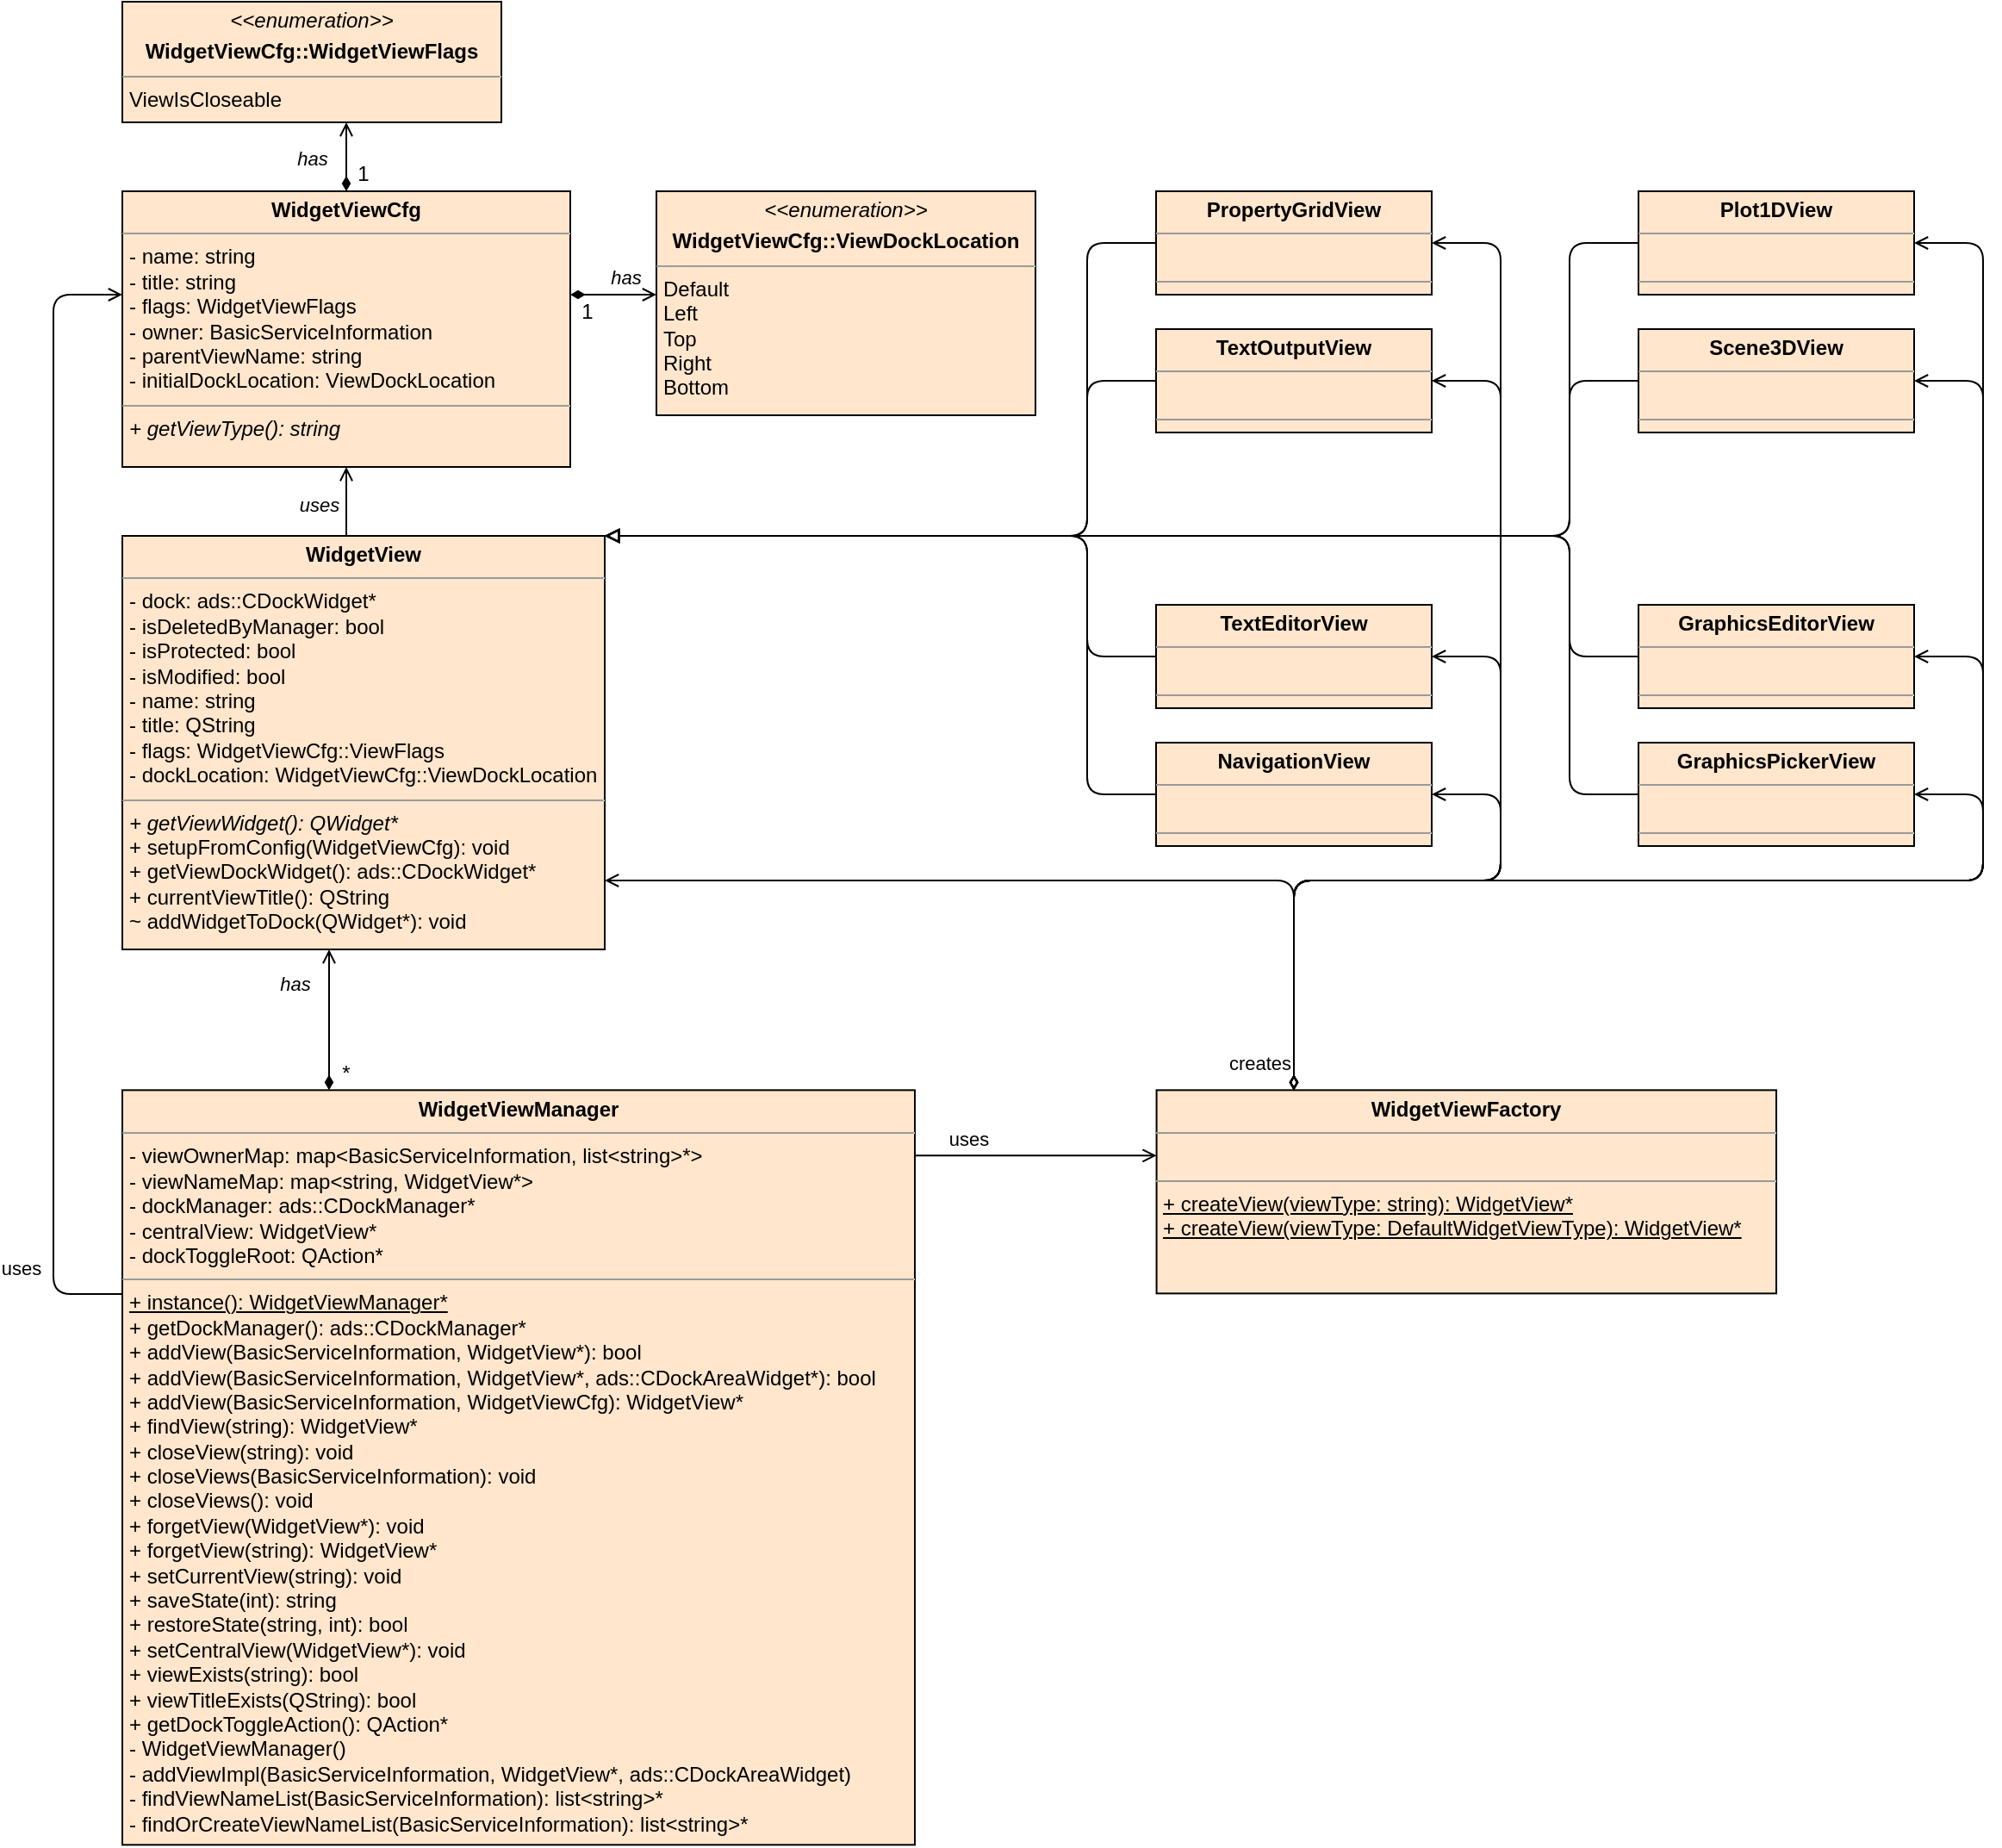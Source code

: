<mxfile version="24.1.0" type="device">
  <diagram name="Page-1" id="2mC3etrwyER9bLnaZQRU">
    <mxGraphModel dx="2462" dy="1003" grid="1" gridSize="10" guides="1" tooltips="1" connect="1" arrows="1" fold="1" page="1" pageScale="1" pageWidth="1654" pageHeight="1169" math="0" shadow="0">
      <root>
        <mxCell id="0" />
        <mxCell id="1" parent="0" />
        <mxCell id="TS5mTfJz-OEZbMOJgeyt-12" value="" style="edgeStyle=orthogonalEdgeStyle;rounded=0;orthogonalLoop=1;jettySize=auto;html=1;endArrow=open;endFill=0;" parent="1" source="TS5mTfJz-OEZbMOJgeyt-1" target="TS5mTfJz-OEZbMOJgeyt-3" edge="1">
          <mxGeometry relative="1" as="geometry">
            <Array as="points">
              <mxPoint x="250" y="390" />
              <mxPoint x="250" y="390" />
            </Array>
          </mxGeometry>
        </mxCell>
        <mxCell id="TS5mTfJz-OEZbMOJgeyt-1" value="&lt;p style=&quot;margin:0px;margin-top:4px;text-align:center;&quot;&gt;&lt;b&gt;WidgetView&lt;/b&gt;&lt;/p&gt;&lt;hr size=&quot;1&quot;&gt;&lt;p style=&quot;margin:0px;margin-left:4px;&quot;&gt;- dock: ads::CDockWidget*&lt;/p&gt;&lt;p style=&quot;margin:0px;margin-left:4px;&quot;&gt;- isDeletedByManager: bool&lt;/p&gt;&lt;p style=&quot;margin:0px;margin-left:4px;&quot;&gt;- isProtected: bool&lt;/p&gt;&lt;p style=&quot;margin:0px;margin-left:4px;&quot;&gt;- isModified: bool&lt;/p&gt;&lt;p style=&quot;margin:0px;margin-left:4px;&quot;&gt;- name: string&lt;/p&gt;&lt;p style=&quot;margin:0px;margin-left:4px;&quot;&gt;- title: QString&lt;/p&gt;&lt;p style=&quot;margin:0px;margin-left:4px;&quot;&gt;- flags: WidgetViewCfg::ViewFlags&lt;/p&gt;&lt;p style=&quot;margin:0px;margin-left:4px;&quot;&gt;- dockLocation: WidgetViewCfg::ViewDockLocation&lt;/p&gt;&lt;hr size=&quot;1&quot;&gt;&lt;p style=&quot;margin:0px;margin-left:4px;&quot;&gt;&lt;i&gt;+ getViewWidget(): QWidget*&lt;/i&gt;&lt;br&gt;&lt;/p&gt;&lt;p style=&quot;margin:0px;margin-left:4px;&quot;&gt;+ setupFromConfig(WidgetViewCfg): void&lt;/p&gt;&lt;p style=&quot;margin:0px;margin-left:4px;&quot;&gt;+ getViewDockWidget(): ads::CDockWidget*&lt;/p&gt;&lt;p style=&quot;margin:0px;margin-left:4px;&quot;&gt;+ currentViewTitle(): QString&lt;/p&gt;&lt;p style=&quot;margin:0px;margin-left:4px;&quot;&gt;~ addWidgetToDock(QWidget*): void&lt;/p&gt;" style="verticalAlign=top;align=left;overflow=fill;fontSize=12;fontFamily=Helvetica;html=1;fillColor=#ffe6cc;strokeColor=#000000;" parent="1" vertex="1">
          <mxGeometry x="120" y="400" width="280" height="240" as="geometry" />
        </mxCell>
        <mxCell id="TS5mTfJz-OEZbMOJgeyt-13" style="edgeStyle=orthogonalEdgeStyle;rounded=1;orthogonalLoop=1;jettySize=auto;html=1;endArrow=open;endFill=0;curved=0;" parent="1" source="TS5mTfJz-OEZbMOJgeyt-2" target="TS5mTfJz-OEZbMOJgeyt-3" edge="1">
          <mxGeometry relative="1" as="geometry">
            <Array as="points">
              <mxPoint x="80" y="840" />
              <mxPoint x="80" y="260" />
            </Array>
          </mxGeometry>
        </mxCell>
        <mxCell id="TS5mTfJz-OEZbMOJgeyt-17" value="uses" style="edgeLabel;html=1;align=center;verticalAlign=middle;resizable=0;points=[];" parent="TS5mTfJz-OEZbMOJgeyt-13" vertex="1" connectable="0">
          <mxGeometry x="-0.895" y="-3" relative="1" as="geometry">
            <mxPoint x="-25" y="-12" as="offset" />
          </mxGeometry>
        </mxCell>
        <mxCell id="TS5mTfJz-OEZbMOJgeyt-15" style="edgeStyle=orthogonalEdgeStyle;rounded=0;orthogonalLoop=1;jettySize=auto;html=1;endArrow=open;endFill=0;" parent="1" source="TS5mTfJz-OEZbMOJgeyt-2" target="TS5mTfJz-OEZbMOJgeyt-5" edge="1">
          <mxGeometry relative="1" as="geometry">
            <Array as="points">
              <mxPoint x="670" y="759.67" />
              <mxPoint x="670" y="759.67" />
            </Array>
          </mxGeometry>
        </mxCell>
        <mxCell id="TS5mTfJz-OEZbMOJgeyt-18" value="uses" style="edgeLabel;html=1;align=center;verticalAlign=middle;resizable=0;points=[];" parent="TS5mTfJz-OEZbMOJgeyt-15" vertex="1" connectable="0">
          <mxGeometry x="-0.009" y="-1" relative="1" as="geometry">
            <mxPoint x="-39" y="-11" as="offset" />
          </mxGeometry>
        </mxCell>
        <mxCell id="nYUU7jSi2qJ1a8LRSwoP-1" style="edgeStyle=orthogonalEdgeStyle;rounded=0;orthogonalLoop=1;jettySize=auto;html=1;endArrow=open;endFill=0;startArrow=diamondThin;startFill=1;" parent="1" source="TS5mTfJz-OEZbMOJgeyt-2" target="TS5mTfJz-OEZbMOJgeyt-1" edge="1">
          <mxGeometry relative="1" as="geometry">
            <Array as="points">
              <mxPoint x="240" y="690" />
              <mxPoint x="240" y="690" />
            </Array>
          </mxGeometry>
        </mxCell>
        <mxCell id="nYUU7jSi2qJ1a8LRSwoP-2" value="&lt;i&gt;has&lt;/i&gt;" style="edgeLabel;html=1;align=center;verticalAlign=middle;resizable=0;points=[];" parent="nYUU7jSi2qJ1a8LRSwoP-1" vertex="1" connectable="0">
          <mxGeometry x="-0.101" y="2" relative="1" as="geometry">
            <mxPoint x="-18" y="-25" as="offset" />
          </mxGeometry>
        </mxCell>
        <mxCell id="TS5mTfJz-OEZbMOJgeyt-2" value="&lt;p style=&quot;margin:0px;margin-top:4px;text-align:center;&quot;&gt;&lt;b&gt;WidgetViewManager&lt;/b&gt;&lt;/p&gt;&lt;hr size=&quot;1&quot;&gt;&lt;p style=&quot;margin:0px;margin-left:4px;&quot;&gt;- viewOwnerMap: map&amp;lt;BasicServiceInformation, list&amp;lt;string&amp;gt;*&amp;gt;&lt;/p&gt;&lt;p style=&quot;margin:0px;margin-left:4px;&quot;&gt;- viewNameMap: map&amp;lt;string, WidgetView*&amp;gt;&lt;/p&gt;&lt;p style=&quot;margin:0px;margin-left:4px;&quot;&gt;- dockManager: ads::CDockManager*&lt;/p&gt;&lt;p style=&quot;margin:0px;margin-left:4px;&quot;&gt;- centralView: WidgetView*&lt;/p&gt;&lt;p style=&quot;margin:0px;margin-left:4px;&quot;&gt;- dockToggleRoot: QAction*&lt;/p&gt;&lt;hr size=&quot;1&quot;&gt;&lt;p style=&quot;margin:0px;margin-left:4px;&quot;&gt;&lt;u&gt;+ instance(): WidgetViewManager*&lt;/u&gt;&lt;/p&gt;&lt;p style=&quot;margin:0px;margin-left:4px;&quot;&gt;+ getDockManager(): ads::CDockManager*&lt;/p&gt;&lt;p style=&quot;margin:0px;margin-left:4px;&quot;&gt;+ addView(BasicServiceInformation, WidgetView*): bool&lt;/p&gt;&lt;p style=&quot;margin:0px;margin-left:4px;&quot;&gt;+ addView(BasicServiceInformation, WidgetView*, ads::CDockAreaWidget*): bool&lt;/p&gt;&lt;p style=&quot;margin:0px;margin-left:4px;&quot;&gt;+ addView(BasicServiceInformation, WidgetViewCfg): WidgetView*&lt;/p&gt;&lt;p style=&quot;margin:0px;margin-left:4px;&quot;&gt;+ findView(string): WidgetView*&lt;/p&gt;&lt;p style=&quot;margin:0px;margin-left:4px;&quot;&gt;+ closeView(string): void&lt;/p&gt;&lt;p style=&quot;margin:0px;margin-left:4px;&quot;&gt;+ closeViews(BasicServiceInformation): void&lt;/p&gt;&lt;p style=&quot;margin:0px;margin-left:4px;&quot;&gt;+ closeViews(): void&lt;/p&gt;&lt;p style=&quot;margin:0px;margin-left:4px;&quot;&gt;+ forgetView(WidgetView*): void&lt;/p&gt;&lt;p style=&quot;margin:0px;margin-left:4px;&quot;&gt;+ forgetView(string): WidgetView*&lt;/p&gt;&lt;p style=&quot;margin:0px;margin-left:4px;&quot;&gt;+ setCurrentView(string): void&lt;/p&gt;&lt;p style=&quot;margin:0px;margin-left:4px;&quot;&gt;+ saveState(int): string&lt;/p&gt;&lt;p style=&quot;margin:0px;margin-left:4px;&quot;&gt;+ restoreState(string, int): bool&lt;/p&gt;&lt;p style=&quot;margin:0px;margin-left:4px;&quot;&gt;+ setCentralView(WidgetView*): void&lt;/p&gt;&lt;p style=&quot;margin:0px;margin-left:4px;&quot;&gt;+ viewExists(string): bool&lt;/p&gt;&lt;p style=&quot;margin:0px;margin-left:4px;&quot;&gt;+ viewTitleExists(QString): bool&lt;/p&gt;&lt;p style=&quot;margin:0px;margin-left:4px;&quot;&gt;+ getDockToggleAction(): QAction*&lt;/p&gt;&lt;p style=&quot;margin:0px;margin-left:4px;&quot;&gt;- WidgetViewManager()&lt;/p&gt;&lt;p style=&quot;margin:0px;margin-left:4px;&quot;&gt;- addViewImpl(BasicServiceInformation, WidgetView*, ads::CDockAreaWidget)&lt;/p&gt;&lt;p style=&quot;margin:0px;margin-left:4px;&quot;&gt;- findViewNameList(BasicServiceInformation): list&amp;lt;string&amp;gt;*&lt;/p&gt;&lt;p style=&quot;margin:0px;margin-left:4px;&quot;&gt;- findOrCreateViewNameList(BasicServiceInformation): list&amp;lt;string&amp;gt;*&lt;/p&gt;&lt;p style=&quot;margin:0px;margin-left:4px;&quot;&gt;&lt;br&gt;&lt;/p&gt;" style="verticalAlign=top;align=left;overflow=fill;fontSize=12;fontFamily=Helvetica;html=1;fillColor=#ffe6cc;strokeColor=#000000;" parent="1" vertex="1">
          <mxGeometry x="120" y="721.67" width="460" height="438" as="geometry" />
        </mxCell>
        <mxCell id="TS5mTfJz-OEZbMOJgeyt-7" style="edgeStyle=orthogonalEdgeStyle;rounded=0;orthogonalLoop=1;jettySize=auto;html=1;endArrow=open;endFill=0;startArrow=diamondThin;startFill=1;" parent="1" source="TS5mTfJz-OEZbMOJgeyt-3" target="TS5mTfJz-OEZbMOJgeyt-6" edge="1">
          <mxGeometry relative="1" as="geometry">
            <Array as="points">
              <mxPoint x="230" y="240" />
            </Array>
          </mxGeometry>
        </mxCell>
        <mxCell id="TS5mTfJz-OEZbMOJgeyt-8" value="has" style="edgeLabel;html=1;align=center;verticalAlign=middle;resizable=0;points=[];fontStyle=2" parent="TS5mTfJz-OEZbMOJgeyt-7" vertex="1" connectable="0">
          <mxGeometry x="-0.067" y="-1" relative="1" as="geometry">
            <mxPoint x="-21" y="-1" as="offset" />
          </mxGeometry>
        </mxCell>
        <mxCell id="TS5mTfJz-OEZbMOJgeyt-50" style="edgeStyle=orthogonalEdgeStyle;rounded=0;orthogonalLoop=1;jettySize=auto;html=1;endArrow=open;endFill=0;startArrow=diamondThin;startFill=1;" parent="1" source="TS5mTfJz-OEZbMOJgeyt-3" target="TS5mTfJz-OEZbMOJgeyt-49" edge="1">
          <mxGeometry relative="1" as="geometry">
            <Array as="points">
              <mxPoint x="420" y="260" />
              <mxPoint x="420" y="260" />
            </Array>
          </mxGeometry>
        </mxCell>
        <mxCell id="TS5mTfJz-OEZbMOJgeyt-52" value="has" style="edgeLabel;html=1;align=center;verticalAlign=middle;resizable=0;points=[];fontStyle=2" parent="TS5mTfJz-OEZbMOJgeyt-50" vertex="1" connectable="0">
          <mxGeometry x="0.264" y="2" relative="1" as="geometry">
            <mxPoint y="-8" as="offset" />
          </mxGeometry>
        </mxCell>
        <mxCell id="TS5mTfJz-OEZbMOJgeyt-3" value="&lt;p style=&quot;margin:0px;margin-top:4px;text-align:center;&quot;&gt;&lt;b&gt;WidgetViewCfg&lt;/b&gt;&lt;/p&gt;&lt;hr size=&quot;1&quot;&gt;&lt;p style=&quot;margin:0px;margin-left:4px;&quot;&gt;- name: string&lt;/p&gt;&lt;p style=&quot;margin:0px;margin-left:4px;&quot;&gt;- title: string&lt;/p&gt;&lt;p style=&quot;margin:0px;margin-left:4px;&quot;&gt;- flags: WidgetViewFlags&lt;/p&gt;&lt;p style=&quot;margin:0px;margin-left:4px;&quot;&gt;- owner: BasicServiceInformation&lt;/p&gt;&lt;p style=&quot;margin:0px;margin-left:4px;&quot;&gt;- parentViewName: string&lt;/p&gt;&lt;p style=&quot;margin:0px;margin-left:4px;&quot;&gt;- initialDockLocation: ViewDockLocation&lt;/p&gt;&lt;hr size=&quot;1&quot;&gt;&lt;p style=&quot;margin:0px;margin-left:4px;&quot;&gt;&lt;i&gt;+ getViewType(): string&lt;/i&gt;&lt;/p&gt;" style="verticalAlign=top;align=left;overflow=fill;fontSize=12;fontFamily=Helvetica;html=1;fillColor=#ffe6cc;strokeColor=#000000;" parent="1" vertex="1">
          <mxGeometry x="120" y="200" width="260" height="160" as="geometry" />
        </mxCell>
        <mxCell id="TS5mTfJz-OEZbMOJgeyt-19" style="edgeStyle=orthogonalEdgeStyle;rounded=1;orthogonalLoop=1;jettySize=auto;html=1;endArrow=open;endFill=0;curved=0;startArrow=diamondThin;startFill=0;" parent="1" source="TS5mTfJz-OEZbMOJgeyt-5" target="TS5mTfJz-OEZbMOJgeyt-1" edge="1">
          <mxGeometry relative="1" as="geometry">
            <Array as="points">
              <mxPoint x="800" y="600" />
              <mxPoint x="250" y="600" />
            </Array>
          </mxGeometry>
        </mxCell>
        <mxCell id="TS5mTfJz-OEZbMOJgeyt-20" value="creates" style="edgeLabel;html=1;align=center;verticalAlign=middle;resizable=0;points=[];" parent="TS5mTfJz-OEZbMOJgeyt-19" vertex="1" connectable="0">
          <mxGeometry x="-0.893" y="1" relative="1" as="geometry">
            <mxPoint x="-19" y="12" as="offset" />
          </mxGeometry>
        </mxCell>
        <mxCell id="TS5mTfJz-OEZbMOJgeyt-33" style="edgeStyle=orthogonalEdgeStyle;rounded=1;orthogonalLoop=1;jettySize=auto;html=1;curved=0;endArrow=open;endFill=0;startArrow=diamondThin;startFill=0;" parent="1" source="TS5mTfJz-OEZbMOJgeyt-5" target="TS5mTfJz-OEZbMOJgeyt-21" edge="1">
          <mxGeometry relative="1" as="geometry">
            <Array as="points">
              <mxPoint x="800" y="600" />
              <mxPoint x="920" y="600" />
              <mxPoint x="920" y="230" />
            </Array>
          </mxGeometry>
        </mxCell>
        <mxCell id="TS5mTfJz-OEZbMOJgeyt-34" style="edgeStyle=orthogonalEdgeStyle;rounded=1;orthogonalLoop=1;jettySize=auto;html=1;curved=0;endArrow=open;endFill=0;startArrow=diamondThin;startFill=0;" parent="1" source="TS5mTfJz-OEZbMOJgeyt-5" target="TS5mTfJz-OEZbMOJgeyt-26" edge="1">
          <mxGeometry relative="1" as="geometry">
            <Array as="points">
              <mxPoint x="800" y="600" />
              <mxPoint x="920" y="600" />
              <mxPoint x="920" y="310" />
            </Array>
          </mxGeometry>
        </mxCell>
        <mxCell id="TS5mTfJz-OEZbMOJgeyt-35" style="edgeStyle=orthogonalEdgeStyle;rounded=1;orthogonalLoop=1;jettySize=auto;html=1;curved=0;endArrow=open;endFill=0;startArrow=diamondThin;startFill=0;" parent="1" source="TS5mTfJz-OEZbMOJgeyt-5" target="TS5mTfJz-OEZbMOJgeyt-25" edge="1">
          <mxGeometry relative="1" as="geometry">
            <Array as="points">
              <mxPoint x="800" y="600" />
              <mxPoint x="920" y="600" />
              <mxPoint x="920" y="470" />
            </Array>
          </mxGeometry>
        </mxCell>
        <mxCell id="TS5mTfJz-OEZbMOJgeyt-36" style="edgeStyle=orthogonalEdgeStyle;rounded=1;orthogonalLoop=1;jettySize=auto;html=1;curved=0;endArrow=open;endFill=0;startArrow=diamondThin;startFill=0;" parent="1" source="TS5mTfJz-OEZbMOJgeyt-5" target="TS5mTfJz-OEZbMOJgeyt-22" edge="1">
          <mxGeometry relative="1" as="geometry">
            <Array as="points">
              <mxPoint x="800" y="600" />
              <mxPoint x="1200" y="600" />
              <mxPoint x="1200" y="230" />
            </Array>
          </mxGeometry>
        </mxCell>
        <mxCell id="TS5mTfJz-OEZbMOJgeyt-43" style="edgeStyle=orthogonalEdgeStyle;rounded=1;orthogonalLoop=1;jettySize=auto;html=1;curved=0;endArrow=open;endFill=0;startArrow=diamondThin;startFill=0;" parent="1" source="TS5mTfJz-OEZbMOJgeyt-5" target="TS5mTfJz-OEZbMOJgeyt-40" edge="1">
          <mxGeometry relative="1" as="geometry">
            <Array as="points">
              <mxPoint x="800" y="600" />
              <mxPoint x="920" y="600" />
              <mxPoint x="920" y="550" />
            </Array>
          </mxGeometry>
        </mxCell>
        <mxCell id="TS5mTfJz-OEZbMOJgeyt-44" style="edgeStyle=orthogonalEdgeStyle;rounded=1;orthogonalLoop=1;jettySize=auto;html=1;curved=0;endArrow=open;endFill=0;startArrow=diamondThin;startFill=0;" parent="1" source="TS5mTfJz-OEZbMOJgeyt-5" target="TS5mTfJz-OEZbMOJgeyt-23" edge="1">
          <mxGeometry relative="1" as="geometry">
            <Array as="points">
              <mxPoint x="800" y="600" />
              <mxPoint x="1200" y="600" />
              <mxPoint x="1200" y="310" />
            </Array>
          </mxGeometry>
        </mxCell>
        <mxCell id="TS5mTfJz-OEZbMOJgeyt-47" style="edgeStyle=orthogonalEdgeStyle;rounded=1;orthogonalLoop=1;jettySize=auto;html=1;curved=0;endArrow=open;endFill=0;startArrow=diamondThin;startFill=0;" parent="1" source="TS5mTfJz-OEZbMOJgeyt-5" target="TS5mTfJz-OEZbMOJgeyt-46" edge="1">
          <mxGeometry relative="1" as="geometry">
            <Array as="points">
              <mxPoint x="800" y="600" />
              <mxPoint x="1200" y="600" />
              <mxPoint x="1200" y="550" />
            </Array>
          </mxGeometry>
        </mxCell>
        <mxCell id="TS5mTfJz-OEZbMOJgeyt-5" value="&lt;p style=&quot;margin:0px;margin-top:4px;text-align:center;&quot;&gt;&lt;b&gt;WidgetViewFactory&lt;/b&gt;&lt;/p&gt;&lt;hr size=&quot;1&quot;&gt;&lt;p style=&quot;margin:0px;margin-left:4px;&quot;&gt;&lt;br&gt;&lt;/p&gt;&lt;hr size=&quot;1&quot;&gt;&lt;p style=&quot;margin:0px;margin-left:4px;&quot;&gt;&lt;u&gt;+ createView(viewType: string): WidgetView*&lt;/u&gt;&lt;/p&gt;&lt;p style=&quot;margin:0px;margin-left:4px;&quot;&gt;&lt;u&gt;+ createView(viewType: DefaultWidgetViewType): WidgetView*&lt;/u&gt;&lt;/p&gt;" style="verticalAlign=top;align=left;overflow=fill;fontSize=12;fontFamily=Helvetica;html=1;fillColor=#ffe6cc;strokeColor=#000000;" parent="1" vertex="1">
          <mxGeometry x="720.29" y="721.67" width="359.71" height="118" as="geometry" />
        </mxCell>
        <mxCell id="TS5mTfJz-OEZbMOJgeyt-6" value="&lt;p style=&quot;margin:0px;margin-top:4px;text-align:center;&quot;&gt;&lt;span style=&quot;background-color: initial;&quot;&gt;&lt;i&gt;&amp;lt;&amp;lt;enumeration&amp;gt;&amp;gt;&lt;/i&gt;&lt;/span&gt;&lt;/p&gt;&lt;p style=&quot;margin:0px;margin-top:4px;text-align:center;&quot;&gt;&lt;b&gt;WidgetViewCfg::WidgetViewFlags&lt;/b&gt;&lt;/p&gt;&lt;hr size=&quot;1&quot;&gt;&lt;p style=&quot;margin:0px;margin-left:4px;&quot;&gt;ViewIsCloseable&lt;/p&gt;&lt;p style=&quot;margin:0px;margin-left:4px;&quot;&gt;&lt;br&gt;&lt;/p&gt;&lt;p style=&quot;margin:0px;margin-left:4px;&quot;&gt;&lt;br&gt;&lt;/p&gt;" style="verticalAlign=top;align=left;overflow=fill;fontSize=12;fontFamily=Helvetica;html=1;fillColor=#ffe6cc;strokeColor=#000000;" parent="1" vertex="1">
          <mxGeometry x="120" y="90" width="220" height="70" as="geometry" />
        </mxCell>
        <mxCell id="TS5mTfJz-OEZbMOJgeyt-9" value="1" style="text;html=1;align=center;verticalAlign=middle;whiteSpace=wrap;rounded=0;" parent="1" vertex="1">
          <mxGeometry x="250" y="180" width="20" height="20" as="geometry" />
        </mxCell>
        <mxCell id="TS5mTfJz-OEZbMOJgeyt-11" value="uses" style="edgeLabel;html=1;align=center;verticalAlign=middle;resizable=0;points=[];fontStyle=2" parent="1" vertex="1" connectable="0">
          <mxGeometry x="240" y="380" as="geometry">
            <mxPoint x="-6" y="2" as="offset" />
          </mxGeometry>
        </mxCell>
        <mxCell id="TS5mTfJz-OEZbMOJgeyt-27" style="edgeStyle=orthogonalEdgeStyle;rounded=1;orthogonalLoop=1;jettySize=auto;html=1;endArrow=block;endFill=0;curved=0;" parent="1" source="TS5mTfJz-OEZbMOJgeyt-21" target="TS5mTfJz-OEZbMOJgeyt-1" edge="1">
          <mxGeometry relative="1" as="geometry">
            <Array as="points">
              <mxPoint x="680" y="230" />
              <mxPoint x="680" y="400" />
            </Array>
          </mxGeometry>
        </mxCell>
        <mxCell id="TS5mTfJz-OEZbMOJgeyt-21" value="&lt;p style=&quot;margin:0px;margin-top:4px;text-align:center;&quot;&gt;&lt;b&gt;PropertyGridView&lt;/b&gt;&lt;/p&gt;&lt;hr size=&quot;1&quot;&gt;&lt;p style=&quot;margin:0px;margin-left:4px;&quot;&gt;&lt;br&gt;&lt;/p&gt;&lt;hr size=&quot;1&quot;&gt;&lt;p style=&quot;margin:0px;margin-left:4px;&quot;&gt;&lt;br&gt;&lt;/p&gt;" style="verticalAlign=top;align=left;overflow=fill;fontSize=12;fontFamily=Helvetica;html=1;fillColor=#ffe6cc;strokeColor=#000000;" parent="1" vertex="1">
          <mxGeometry x="720" y="200" width="160" height="60" as="geometry" />
        </mxCell>
        <mxCell id="TS5mTfJz-OEZbMOJgeyt-30" style="edgeStyle=orthogonalEdgeStyle;rounded=1;orthogonalLoop=1;jettySize=auto;html=1;curved=0;endArrow=block;endFill=0;" parent="1" source="TS5mTfJz-OEZbMOJgeyt-22" target="TS5mTfJz-OEZbMOJgeyt-1" edge="1">
          <mxGeometry relative="1" as="geometry">
            <Array as="points">
              <mxPoint x="960" y="230" />
              <mxPoint x="960" y="400" />
            </Array>
          </mxGeometry>
        </mxCell>
        <mxCell id="TS5mTfJz-OEZbMOJgeyt-22" value="&lt;p style=&quot;margin:0px;margin-top:4px;text-align:center;&quot;&gt;&lt;b&gt;Plot1DView&lt;/b&gt;&lt;/p&gt;&lt;hr size=&quot;1&quot;&gt;&lt;p style=&quot;margin:0px;margin-left:4px;&quot;&gt;&lt;br&gt;&lt;/p&gt;&lt;hr size=&quot;1&quot;&gt;&lt;p style=&quot;margin:0px;margin-left:4px;&quot;&gt;&lt;br&gt;&lt;/p&gt;" style="verticalAlign=top;align=left;overflow=fill;fontSize=12;fontFamily=Helvetica;html=1;fillColor=#ffe6cc;strokeColor=#000000;" parent="1" vertex="1">
          <mxGeometry x="1000" y="200" width="160" height="60" as="geometry" />
        </mxCell>
        <mxCell id="TS5mTfJz-OEZbMOJgeyt-32" style="edgeStyle=orthogonalEdgeStyle;rounded=1;orthogonalLoop=1;jettySize=auto;html=1;curved=0;endArrow=block;endFill=0;" parent="1" source="TS5mTfJz-OEZbMOJgeyt-23" target="TS5mTfJz-OEZbMOJgeyt-1" edge="1">
          <mxGeometry relative="1" as="geometry">
            <Array as="points">
              <mxPoint x="960" y="310" />
              <mxPoint x="960" y="400" />
            </Array>
          </mxGeometry>
        </mxCell>
        <mxCell id="TS5mTfJz-OEZbMOJgeyt-23" value="&lt;p style=&quot;margin:0px;margin-top:4px;text-align:center;&quot;&gt;&lt;b&gt;Scene3DView&lt;/b&gt;&lt;/p&gt;&lt;hr size=&quot;1&quot;&gt;&lt;p style=&quot;margin:0px;margin-left:4px;&quot;&gt;&lt;br&gt;&lt;/p&gt;&lt;hr size=&quot;1&quot;&gt;&lt;p style=&quot;margin:0px;margin-left:4px;&quot;&gt;&lt;br&gt;&lt;/p&gt;" style="verticalAlign=top;align=left;overflow=fill;fontSize=12;fontFamily=Helvetica;html=1;fillColor=#ffe6cc;strokeColor=#000000;" parent="1" vertex="1">
          <mxGeometry x="1000" y="280" width="160" height="60" as="geometry" />
        </mxCell>
        <mxCell id="TS5mTfJz-OEZbMOJgeyt-29" style="edgeStyle=orthogonalEdgeStyle;rounded=1;orthogonalLoop=1;jettySize=auto;html=1;curved=0;endArrow=block;endFill=0;" parent="1" source="TS5mTfJz-OEZbMOJgeyt-25" target="TS5mTfJz-OEZbMOJgeyt-1" edge="1">
          <mxGeometry relative="1" as="geometry">
            <Array as="points">
              <mxPoint x="680" y="470" />
              <mxPoint x="680" y="400" />
            </Array>
          </mxGeometry>
        </mxCell>
        <mxCell id="TS5mTfJz-OEZbMOJgeyt-25" value="&lt;p style=&quot;margin:0px;margin-top:4px;text-align:center;&quot;&gt;&lt;b&gt;TextEditorView&lt;/b&gt;&lt;/p&gt;&lt;hr size=&quot;1&quot;&gt;&lt;p style=&quot;margin:0px;margin-left:4px;&quot;&gt;&lt;br&gt;&lt;/p&gt;&lt;hr size=&quot;1&quot;&gt;&lt;p style=&quot;margin:0px;margin-left:4px;&quot;&gt;&lt;br&gt;&lt;/p&gt;" style="verticalAlign=top;align=left;overflow=fill;fontSize=12;fontFamily=Helvetica;html=1;fillColor=#ffe6cc;strokeColor=#000000;" parent="1" vertex="1">
          <mxGeometry x="720" y="440" width="160" height="60" as="geometry" />
        </mxCell>
        <mxCell id="TS5mTfJz-OEZbMOJgeyt-28" style="edgeStyle=orthogonalEdgeStyle;rounded=1;orthogonalLoop=1;jettySize=auto;html=1;curved=0;endArrow=block;endFill=0;" parent="1" source="TS5mTfJz-OEZbMOJgeyt-26" target="TS5mTfJz-OEZbMOJgeyt-1" edge="1">
          <mxGeometry relative="1" as="geometry">
            <Array as="points">
              <mxPoint x="680" y="310" />
              <mxPoint x="680" y="400" />
            </Array>
          </mxGeometry>
        </mxCell>
        <mxCell id="TS5mTfJz-OEZbMOJgeyt-26" value="&lt;p style=&quot;margin:0px;margin-top:4px;text-align:center;&quot;&gt;&lt;b&gt;TextOutputView&lt;/b&gt;&lt;/p&gt;&lt;hr size=&quot;1&quot;&gt;&lt;p style=&quot;margin:0px;margin-left:4px;&quot;&gt;&lt;br&gt;&lt;/p&gt;&lt;hr size=&quot;1&quot;&gt;&lt;p style=&quot;margin:0px;margin-left:4px;&quot;&gt;&lt;br&gt;&lt;/p&gt;" style="verticalAlign=top;align=left;overflow=fill;fontSize=12;fontFamily=Helvetica;html=1;fillColor=#ffe6cc;strokeColor=#000000;" parent="1" vertex="1">
          <mxGeometry x="720" y="280" width="160" height="60" as="geometry" />
        </mxCell>
        <mxCell id="TS5mTfJz-OEZbMOJgeyt-39" value="" style="edgeStyle=orthogonalEdgeStyle;rounded=1;orthogonalLoop=1;jettySize=auto;html=1;curved=0;startArrow=diamondThin;startFill=0;endArrow=open;endFill=0;" parent="1" source="TS5mTfJz-OEZbMOJgeyt-5" target="TS5mTfJz-OEZbMOJgeyt-24" edge="1">
          <mxGeometry relative="1" as="geometry">
            <mxPoint x="565" y="642" as="sourcePoint" />
            <mxPoint x="1080" y="440" as="targetPoint" />
            <Array as="points">
              <mxPoint x="800" y="600" />
              <mxPoint x="1200" y="600" />
              <mxPoint x="1200" y="470" />
            </Array>
          </mxGeometry>
        </mxCell>
        <mxCell id="TS5mTfJz-OEZbMOJgeyt-42" style="edgeStyle=orthogonalEdgeStyle;rounded=1;orthogonalLoop=1;jettySize=auto;html=1;curved=0;endArrow=block;endFill=0;" parent="1" source="TS5mTfJz-OEZbMOJgeyt-24" target="TS5mTfJz-OEZbMOJgeyt-1" edge="1">
          <mxGeometry relative="1" as="geometry">
            <Array as="points">
              <mxPoint x="960" y="470" />
              <mxPoint x="960" y="400" />
            </Array>
          </mxGeometry>
        </mxCell>
        <mxCell id="TS5mTfJz-OEZbMOJgeyt-24" value="&lt;p style=&quot;margin:0px;margin-top:4px;text-align:center;&quot;&gt;&lt;b&gt;GraphicsEditorView&lt;/b&gt;&lt;/p&gt;&lt;hr size=&quot;1&quot;&gt;&lt;p style=&quot;margin:0px;margin-left:4px;&quot;&gt;&lt;br&gt;&lt;/p&gt;&lt;hr size=&quot;1&quot;&gt;&lt;p style=&quot;margin:0px;margin-left:4px;&quot;&gt;&lt;br&gt;&lt;/p&gt;" style="verticalAlign=top;align=left;overflow=fill;fontSize=12;fontFamily=Helvetica;html=1;fillColor=#ffe6cc;strokeColor=#000000;" parent="1" vertex="1">
          <mxGeometry x="1000" y="440" width="160" height="60" as="geometry" />
        </mxCell>
        <mxCell id="TS5mTfJz-OEZbMOJgeyt-41" style="edgeStyle=orthogonalEdgeStyle;rounded=1;orthogonalLoop=1;jettySize=auto;html=1;curved=0;endArrow=block;endFill=0;" parent="1" source="TS5mTfJz-OEZbMOJgeyt-40" target="TS5mTfJz-OEZbMOJgeyt-1" edge="1">
          <mxGeometry relative="1" as="geometry">
            <Array as="points">
              <mxPoint x="680" y="550" />
              <mxPoint x="680" y="400" />
            </Array>
          </mxGeometry>
        </mxCell>
        <mxCell id="TS5mTfJz-OEZbMOJgeyt-40" value="&lt;p style=&quot;margin:0px;margin-top:4px;text-align:center;&quot;&gt;&lt;b&gt;NavigationView&lt;/b&gt;&lt;/p&gt;&lt;hr size=&quot;1&quot;&gt;&lt;p style=&quot;margin:0px;margin-left:4px;&quot;&gt;&lt;br&gt;&lt;/p&gt;&lt;hr size=&quot;1&quot;&gt;&lt;p style=&quot;margin:0px;margin-left:4px;&quot;&gt;&lt;br&gt;&lt;/p&gt;" style="verticalAlign=top;align=left;overflow=fill;fontSize=12;fontFamily=Helvetica;html=1;fillColor=#ffe6cc;strokeColor=#000000;" parent="1" vertex="1">
          <mxGeometry x="720" y="520" width="160" height="60" as="geometry" />
        </mxCell>
        <mxCell id="TS5mTfJz-OEZbMOJgeyt-48" style="edgeStyle=orthogonalEdgeStyle;rounded=1;orthogonalLoop=1;jettySize=auto;html=1;endArrow=block;endFill=0;curved=0;" parent="1" source="TS5mTfJz-OEZbMOJgeyt-46" target="TS5mTfJz-OEZbMOJgeyt-1" edge="1">
          <mxGeometry relative="1" as="geometry">
            <Array as="points">
              <mxPoint x="960" y="550" />
              <mxPoint x="960" y="400" />
            </Array>
          </mxGeometry>
        </mxCell>
        <mxCell id="TS5mTfJz-OEZbMOJgeyt-46" value="&lt;p style=&quot;margin:0px;margin-top:4px;text-align:center;&quot;&gt;&lt;b&gt;GraphicsPickerView&lt;/b&gt;&lt;/p&gt;&lt;hr size=&quot;1&quot;&gt;&lt;p style=&quot;margin:0px;margin-left:4px;&quot;&gt;&lt;br&gt;&lt;/p&gt;&lt;hr size=&quot;1&quot;&gt;&lt;p style=&quot;margin:0px;margin-left:4px;&quot;&gt;&lt;br&gt;&lt;/p&gt;" style="verticalAlign=top;align=left;overflow=fill;fontSize=12;fontFamily=Helvetica;html=1;fillColor=#ffe6cc;strokeColor=#000000;" parent="1" vertex="1">
          <mxGeometry x="1000" y="520" width="160" height="60" as="geometry" />
        </mxCell>
        <mxCell id="TS5mTfJz-OEZbMOJgeyt-49" value="&lt;p style=&quot;margin:0px;margin-top:4px;text-align:center;&quot;&gt;&lt;span style=&quot;background-color: initial;&quot;&gt;&lt;i&gt;&amp;lt;&amp;lt;enumeration&amp;gt;&amp;gt;&lt;/i&gt;&lt;/span&gt;&lt;/p&gt;&lt;p style=&quot;margin:0px;margin-top:4px;text-align:center;&quot;&gt;&lt;b&gt;WidgetViewCfg::ViewDockLocation&lt;/b&gt;&lt;/p&gt;&lt;hr size=&quot;1&quot;&gt;&lt;p style=&quot;margin:0px;margin-left:4px;&quot;&gt;Default&lt;/p&gt;&lt;p style=&quot;margin:0px;margin-left:4px;&quot;&gt;Left&lt;/p&gt;&lt;p style=&quot;margin:0px;margin-left:4px;&quot;&gt;Top&lt;/p&gt;&lt;p style=&quot;margin:0px;margin-left:4px;&quot;&gt;Right&lt;/p&gt;&lt;p style=&quot;margin:0px;margin-left:4px;&quot;&gt;Bottom&lt;/p&gt;&lt;p style=&quot;margin:0px;margin-left:4px;&quot;&gt;&lt;br&gt;&lt;/p&gt;" style="verticalAlign=top;align=left;overflow=fill;fontSize=12;fontFamily=Helvetica;html=1;fillColor=#ffe6cc;strokeColor=#000000;" parent="1" vertex="1">
          <mxGeometry x="430" y="200" width="220" height="130" as="geometry" />
        </mxCell>
        <mxCell id="TS5mTfJz-OEZbMOJgeyt-51" value="1" style="text;html=1;align=center;verticalAlign=middle;whiteSpace=wrap;rounded=0;" parent="1" vertex="1">
          <mxGeometry x="380" y="260" width="20" height="20" as="geometry" />
        </mxCell>
        <mxCell id="nYUU7jSi2qJ1a8LRSwoP-3" value="*" style="text;html=1;align=center;verticalAlign=middle;whiteSpace=wrap;rounded=0;" parent="1" vertex="1">
          <mxGeometry x="240" y="701.67" width="20" height="20" as="geometry" />
        </mxCell>
      </root>
    </mxGraphModel>
  </diagram>
</mxfile>
